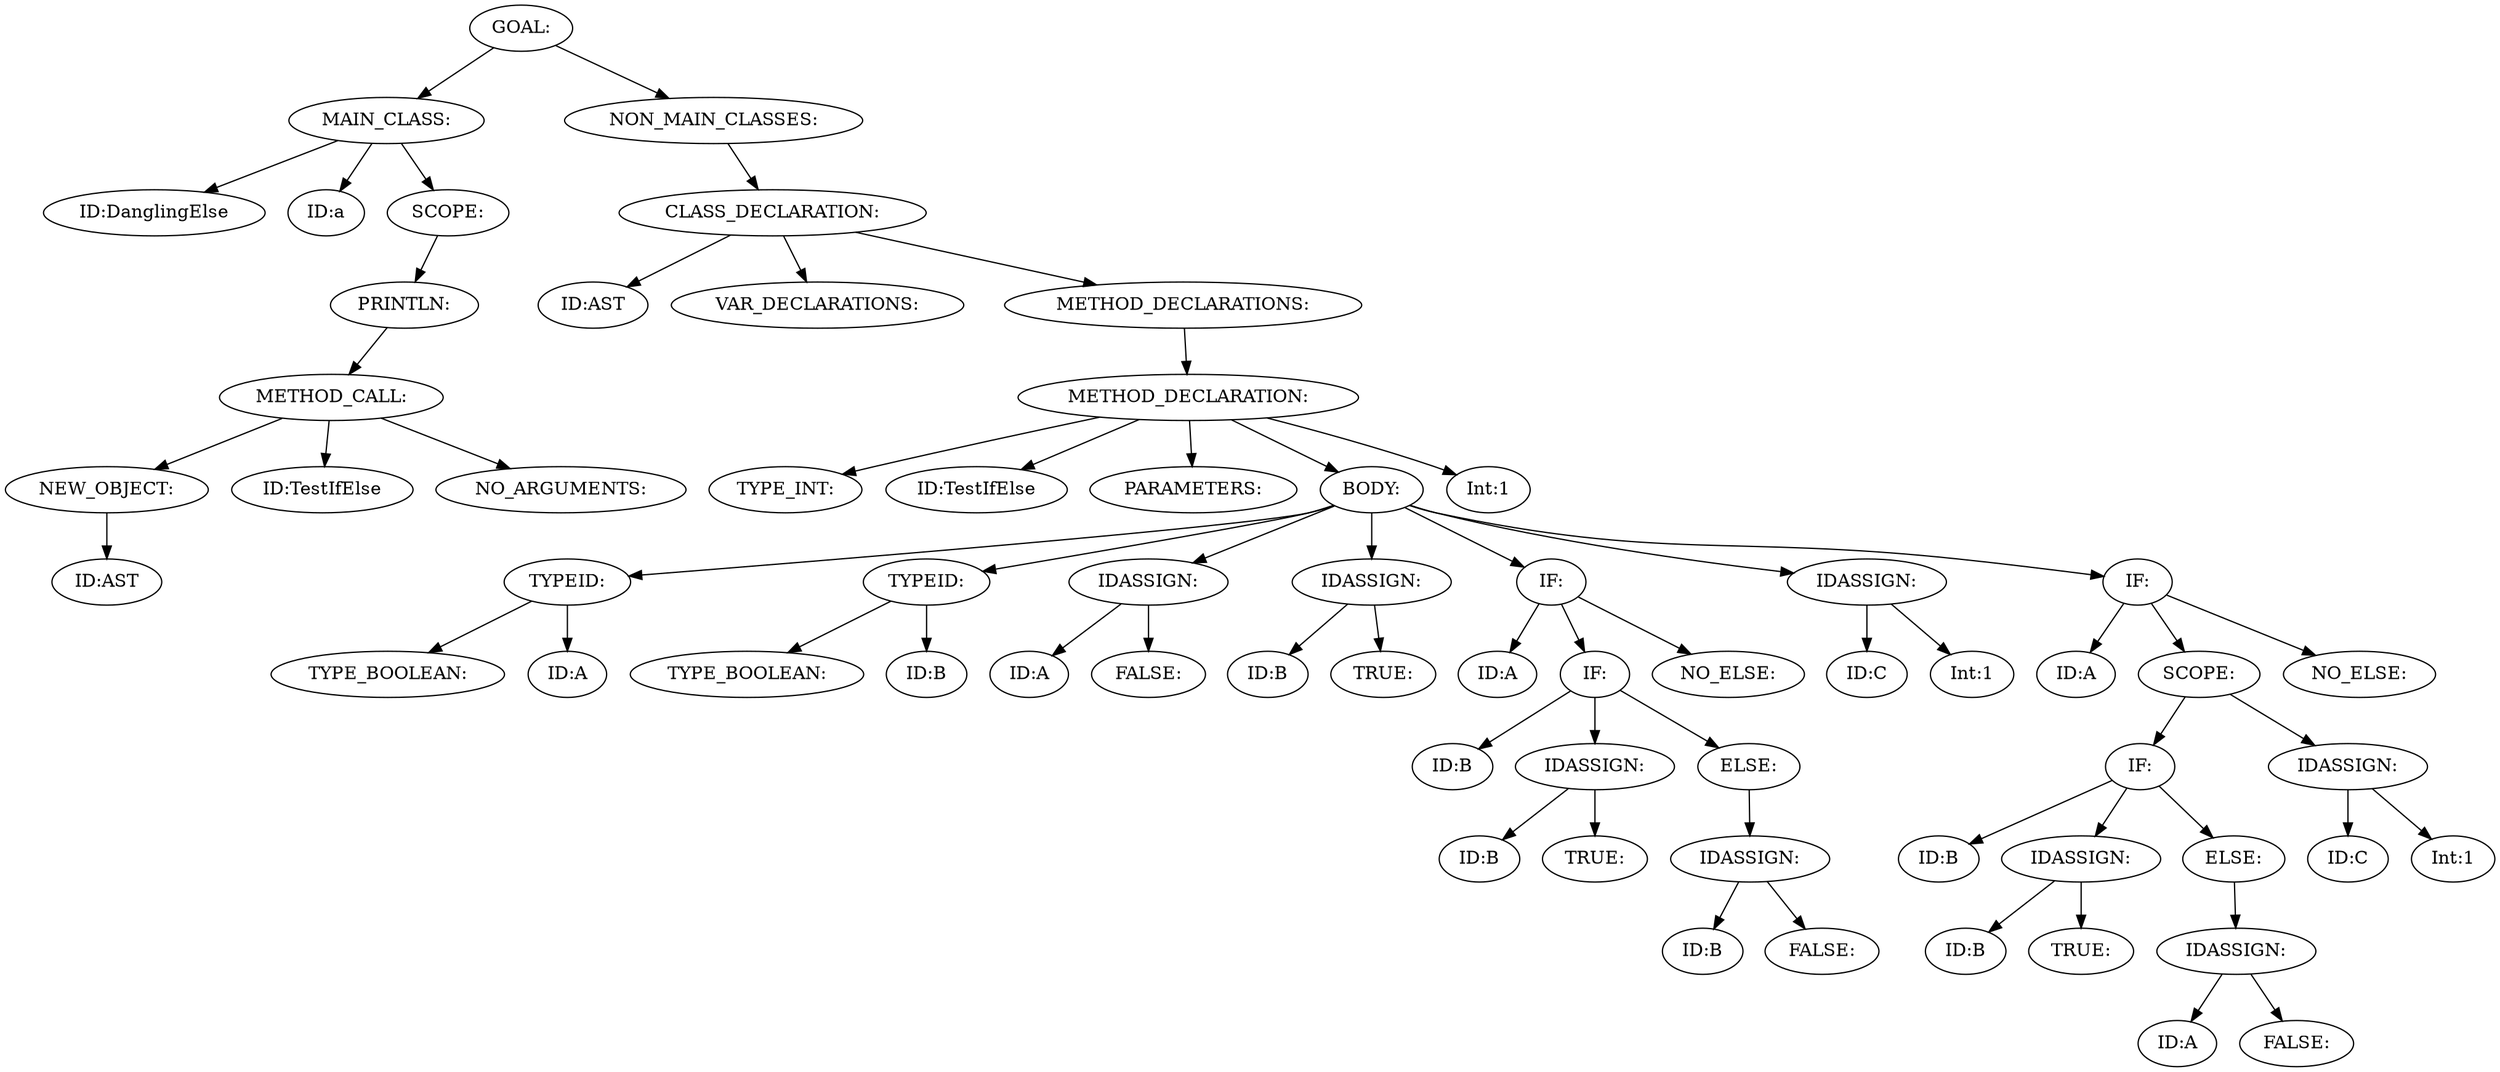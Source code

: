 digraph {
n0 [label="GOAL:"];
n1 [label="MAIN_CLASS:"];
n2 [label="ID:DanglingElse"];
n1 -> n2
n3 [label="ID:a"];
n1 -> n3
n4 [label="SCOPE:"];
n5 [label="PRINTLN:"];
n6 [label="METHOD_CALL:"];
n7 [label="NEW_OBJECT:"];
n8 [label="ID:AST"];
n7 -> n8
n6 -> n7
n9 [label="ID:TestIfElse"];
n6 -> n9
n10 [label="NO_ARGUMENTS:"];
n6 -> n10
n5 -> n6
n4 -> n5
n1 -> n4
n0 -> n1
n11 [label="NON_MAIN_CLASSES:"];
n12 [label="CLASS_DECLARATION:"];
n13 [label="ID:AST"];
n12 -> n13
n14 [label="VAR_DECLARATIONS:"];
n12 -> n14
n15 [label="METHOD_DECLARATIONS:"];
n16 [label="METHOD_DECLARATION:"];
n17 [label="TYPE_INT:"];
n16 -> n17
n18 [label="ID:TestIfElse"];
n16 -> n18
n19 [label="PARAMETERS:"];
n16 -> n19
n20 [label="BODY:"];
n21 [label="TYPEID:"];
n22 [label="TYPE_BOOLEAN:"];
n21 -> n22
n23 [label="ID:A"];
n21 -> n23
n20 -> n21
n24 [label="TYPEID:"];
n25 [label="TYPE_BOOLEAN:"];
n24 -> n25
n26 [label="ID:B"];
n24 -> n26
n20 -> n24
n27 [label="IDASSIGN:"];
n28 [label="ID:A"];
n27 -> n28
n29 [label="FALSE:"];
n27 -> n29
n20 -> n27
n30 [label="IDASSIGN:"];
n31 [label="ID:B"];
n30 -> n31
n32 [label="TRUE:"];
n30 -> n32
n20 -> n30
n33 [label="IF:"];
n34 [label="ID:A"];
n33 -> n34
n35 [label="IF:"];
n36 [label="ID:B"];
n35 -> n36
n37 [label="IDASSIGN:"];
n38 [label="ID:B"];
n37 -> n38
n39 [label="TRUE:"];
n37 -> n39
n35 -> n37
n40 [label="ELSE:"];
n41 [label="IDASSIGN:"];
n42 [label="ID:B"];
n41 -> n42
n43 [label="FALSE:"];
n41 -> n43
n40 -> n41
n35 -> n40
n33 -> n35
n44 [label="NO_ELSE:"];
n33 -> n44
n20 -> n33
n45 [label="IDASSIGN:"];
n46 [label="ID:C"];
n45 -> n46
n47 [label="Int:1"];
n45 -> n47
n20 -> n45
n48 [label="IF:"];
n49 [label="ID:A"];
n48 -> n49
n50 [label="SCOPE:"];
n51 [label="IF:"];
n52 [label="ID:B"];
n51 -> n52
n53 [label="IDASSIGN:"];
n54 [label="ID:B"];
n53 -> n54
n55 [label="TRUE:"];
n53 -> n55
n51 -> n53
n56 [label="ELSE:"];
n57 [label="IDASSIGN:"];
n58 [label="ID:A"];
n57 -> n58
n59 [label="FALSE:"];
n57 -> n59
n56 -> n57
n51 -> n56
n50 -> n51
n60 [label="IDASSIGN:"];
n61 [label="ID:C"];
n60 -> n61
n62 [label="Int:1"];
n60 -> n62
n50 -> n60
n48 -> n50
n63 [label="NO_ELSE:"];
n48 -> n63
n20 -> n48
n16 -> n20
n64 [label="Int:1"];
n16 -> n64
n15 -> n16
n12 -> n15
n11 -> n12
n0 -> n11
}
